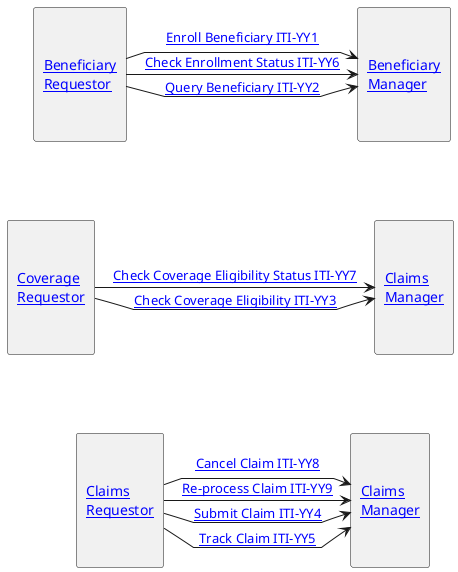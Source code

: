 @startuml
'hide footbox
'skinparam svgDimensionStyle false
skinparam linetype polyline
agent "\n\n[[#beneficiary-requestor Beneficiary\nRequestor]]\n\n" as BenReq
agent "\n\n[[#beneficiary-manager Beneficiary\nManager]]\n\n" as BenMan
agent "\n\n[[#coverage-requestor Coverage\nRequestor]]\n\n" as CovReq
agent "\n\n[[#claims-requestor Claims\nRequestor]]\n\n" as ClaimReq
agent "\n\n[[#claims-manager Claims\nManager]]\n\n" as ClaimMan
agent "\n\n[[#claims-manager Claims\nManager]]\n\n" as ClaimMan1
BenReq -> BenMan : "[[ITI-YY1.html Enroll Beneficiary ITI-YY1]]"
BenReq -> BenMan : "[[ITI-YY2.html Query Beneficiary ITI-YY2]]"
BenReq -> BenMan : "[[ITI-YY6.html Check Enrollment Status ITI-YY6]]"
BenReq -[hidden]-> CovReq: ""
CovReq -[hidden]-> ClaimReq: ""
BenMan -[hidden]-> ClaimMan1: ""
ClaimMan1 -[hidden]-> ClaimMan: ""
CovReq -> ClaimMan1 : "[[ITI-YY3.html Check Coverage Eligibility ITI-YY3]]"
CovReq -> ClaimMan1 : "[[ITI-YY7.html Check Coverage Eligibility Status ITI-YY7]]"
ClaimReq -> ClaimMan : "[[ITI-YY4.html Submit Claim ITI-YY4]]"
ClaimReq -> ClaimMan : "[[ITI-YY8.html Cancel Claim ITI-YY8]]"
ClaimReq -> ClaimMan : "[[ITI-YY9.html Re-process Claim ITI-YY9]]"
ClaimReq -> ClaimMan : "[[ITI-YY5.html Track Claim ITI-YY5]]"
@enduml

